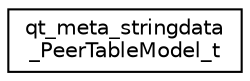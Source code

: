 digraph "Graphical Class Hierarchy"
{
 // LATEX_PDF_SIZE
  edge [fontname="Helvetica",fontsize="10",labelfontname="Helvetica",labelfontsize="10"];
  node [fontname="Helvetica",fontsize="10",shape=record];
  rankdir="LR";
  Node0 [label="qt_meta_stringdata\l_PeerTableModel_t",height=0.2,width=0.4,color="black", fillcolor="white", style="filled",URL="$structqt__meta__stringdata___peer_table_model__t.html",tooltip=" "];
}
